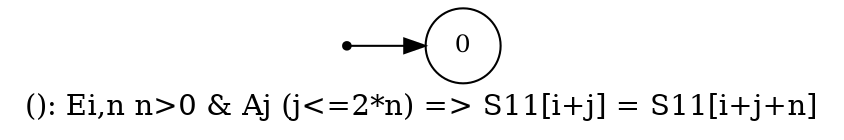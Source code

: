 digraph G {
label = "(): Ei,n n>0 & Aj (j<=2*n) => S11[i+j] = S11[i+j+n]";
rankdir = LR;
node [shape = circle, label="0", fontsize=12]0;
node [shape = point ]; qi
qi ->0;
}
